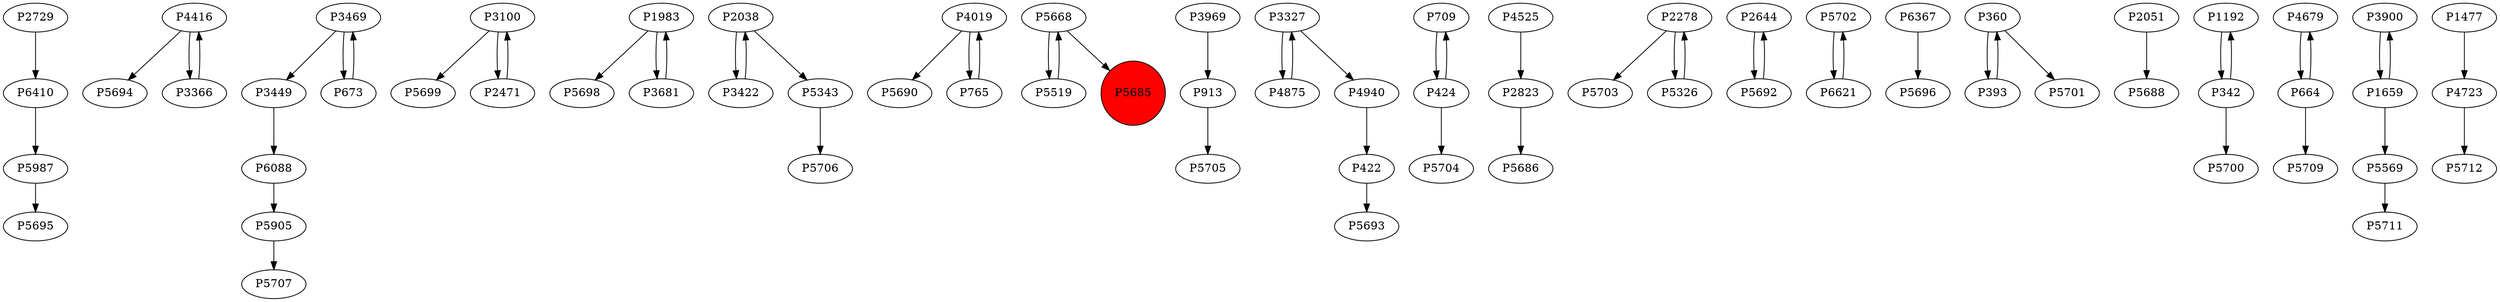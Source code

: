 digraph {
	P2729 -> P6410
	P4416 -> P5694
	P3366 -> P4416
	P6088 -> P5905
	P3100 -> P5699
	P1983 -> P5698
	P2038 -> P3422
	P4019 -> P5690
	P5668 -> P5519
	P3969 -> P913
	P3469 -> P3449
	P3327 -> P4875
	P5668 -> P5685
	P709 -> P424
	P765 -> P4019
	P2823 -> P5686
	P4875 -> P3327
	P2278 -> P5703
	P4525 -> P2823
	P2644 -> P5692
	P5702 -> P6621
	P6410 -> P5987
	P6367 -> P5696
	P3327 -> P4940
	P3100 -> P2471
	P3469 -> P673
	P5519 -> P5668
	P360 -> P393
	P2051 -> P5688
	P393 -> P360
	P1192 -> P342
	P4940 -> P422
	P5326 -> P2278
	P3681 -> P1983
	P4679 -> P664
	P664 -> P4679
	P3900 -> P1659
	P360 -> P5701
	P3422 -> P2038
	P424 -> P5704
	P5692 -> P2644
	P913 -> P5705
	P5987 -> P5695
	P4723 -> P5712
	P3449 -> P6088
	P6621 -> P5702
	P422 -> P5693
	P5343 -> P5706
	P2278 -> P5326
	P4416 -> P3366
	P2471 -> P3100
	P1659 -> P5569
	P424 -> P709
	P4019 -> P765
	P342 -> P1192
	P664 -> P5709
	P673 -> P3469
	P5569 -> P5711
	P342 -> P5700
	P1477 -> P4723
	P5905 -> P5707
	P1659 -> P3900
	P1983 -> P3681
	P2038 -> P5343
	P5685 [shape=circle]
	P5685 [style=filled]
	P5685 [fillcolor=red]
}